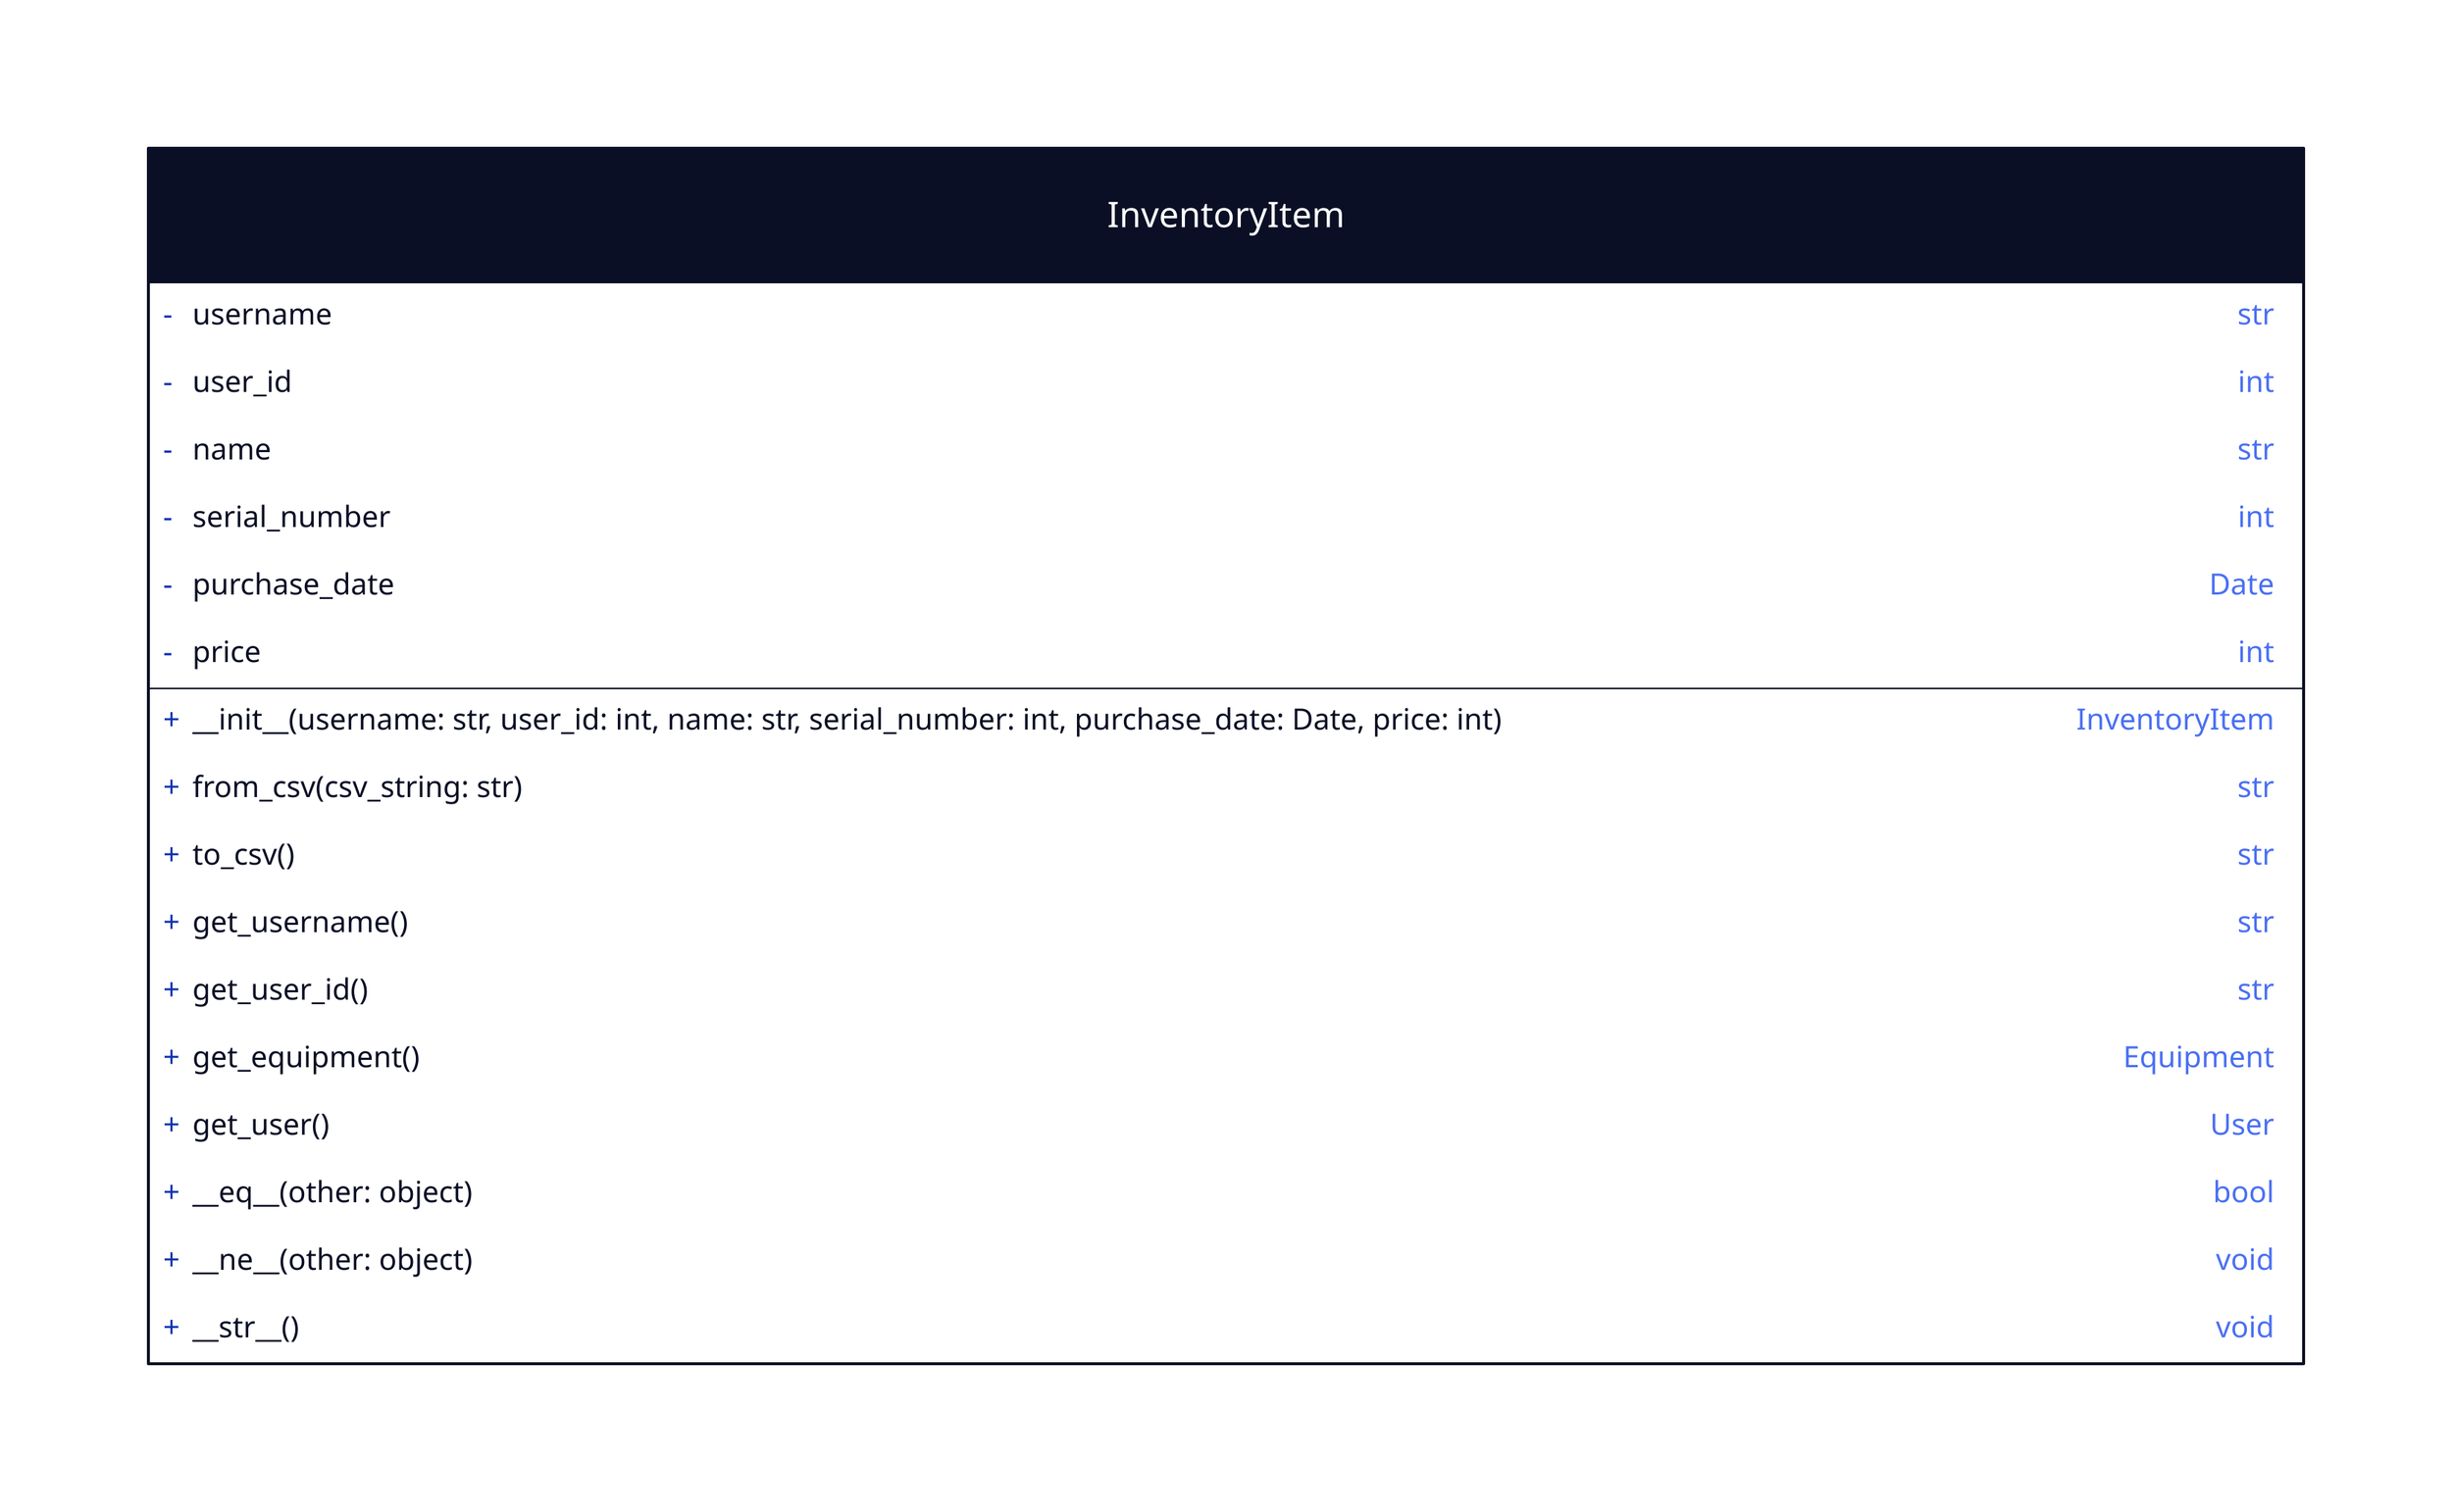 InventoryItem: {
  shape: class

  -username: str
  -user_id: int
  -name: str
  -serial_number: int
  -purchase_date: Date
  -price: int

  +__init__(username\: str, user_id\: int, name\: str, serial_number\: int, purchase_date\: Date, price\: int): InventoryItem

  +from_csv(csv_string\: str): str
  +to_csv(): str

  +get_username(): str
  +get_user_id(): str
  +get_equipment(): Equipment

  +get_user(): User

  __eq__(other\: object): bool
  __ne__(other\: object)
  __str__()
}